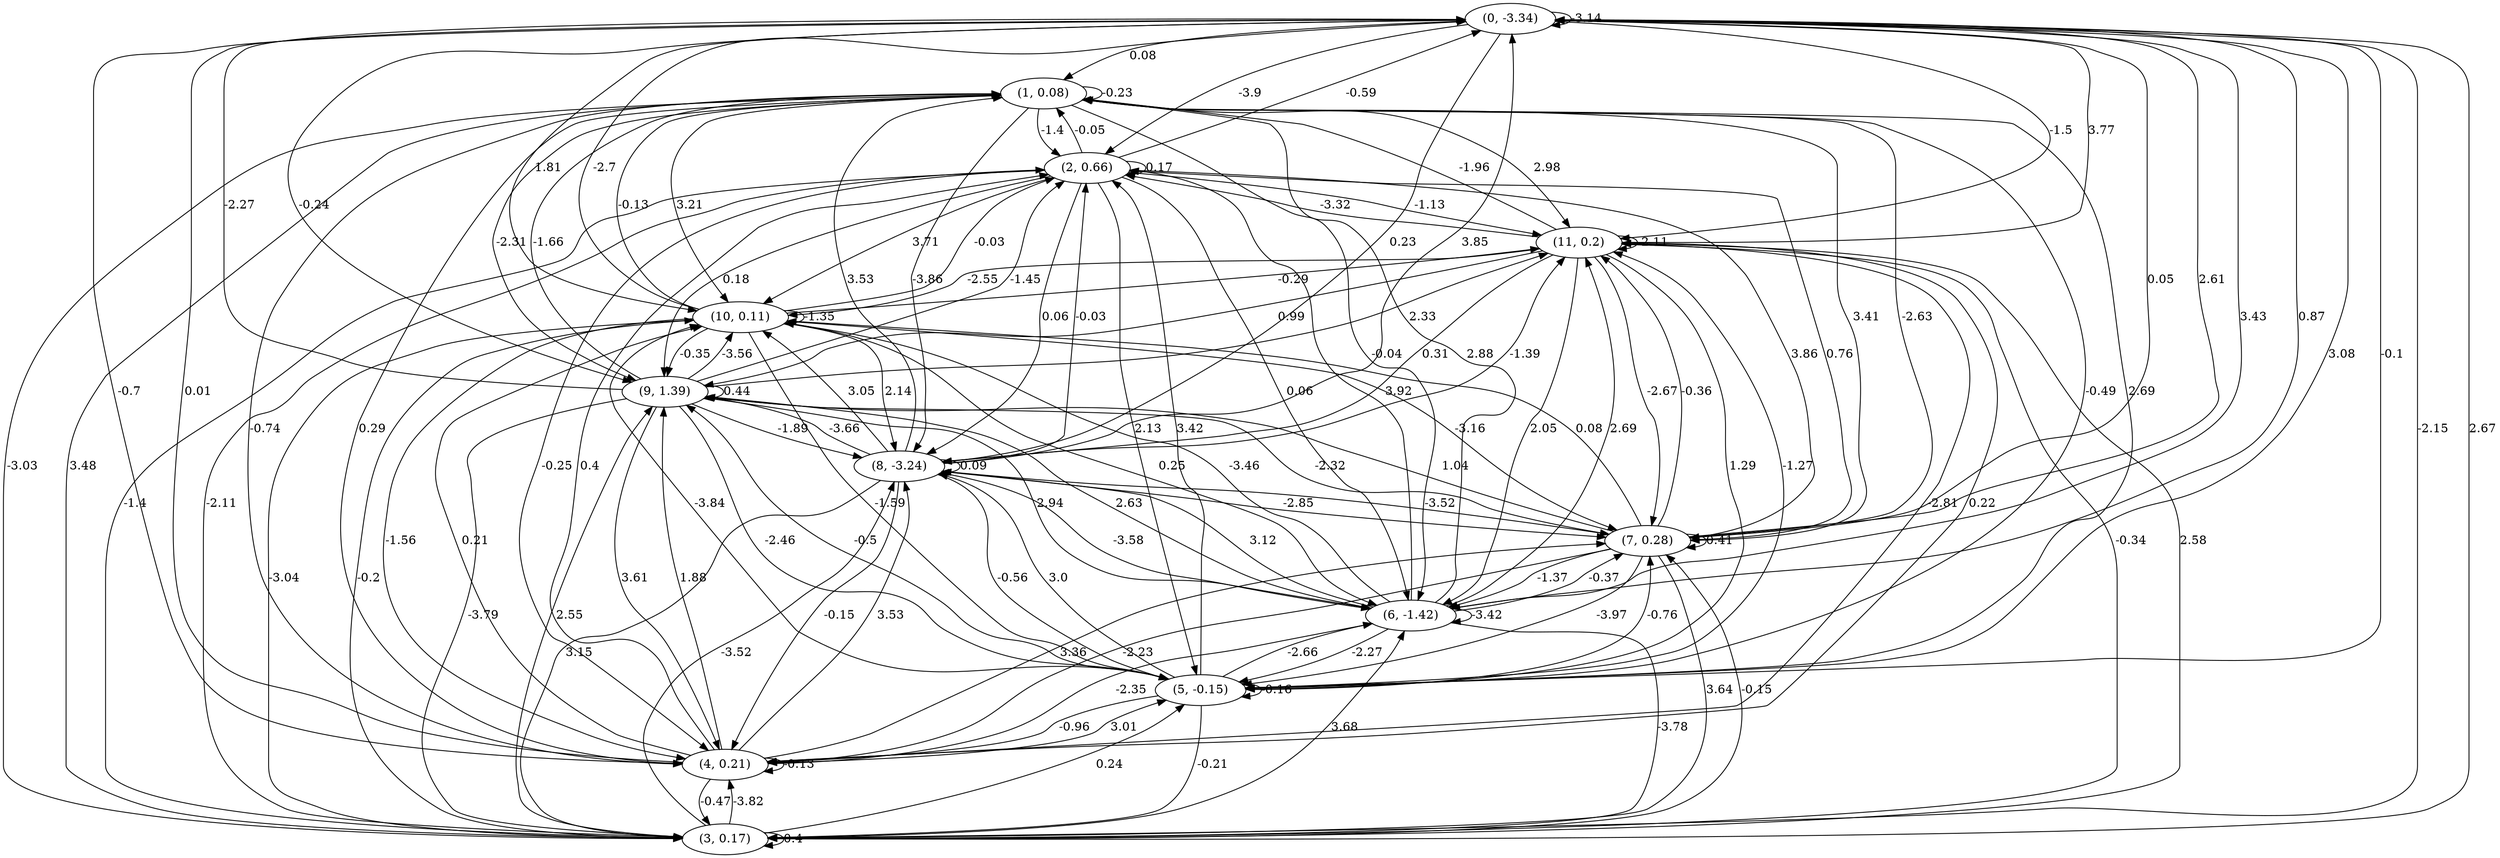 digraph {
    0 [ label = "(0, -3.34)" ]
    1 [ label = "(1, 0.08)" ]
    2 [ label = "(2, 0.66)" ]
    3 [ label = "(3, 0.17)" ]
    4 [ label = "(4, 0.21)" ]
    5 [ label = "(5, -0.15)" ]
    6 [ label = "(6, -1.42)" ]
    7 [ label = "(7, 0.28)" ]
    8 [ label = "(8, -3.24)" ]
    9 [ label = "(9, 1.39)" ]
    10 [ label = "(10, 0.11)" ]
    11 [ label = "(11, 0.2)" ]
    0 -> 0 [ label = "-3.14" ]
    1 -> 1 [ label = "-0.23" ]
    2 -> 2 [ label = "0.17" ]
    3 -> 3 [ label = "0.4" ]
    4 -> 4 [ label = "-0.13" ]
    5 -> 5 [ label = "-0.16" ]
    6 -> 6 [ label = "-3.42" ]
    7 -> 7 [ label = "0.41" ]
    8 -> 8 [ label = "0.09" ]
    9 -> 9 [ label = "0.44" ]
    10 -> 10 [ label = "-1.35" ]
    11 -> 11 [ label = "-2.11" ]
    2 -> 0 [ label = "-0.59" ]
    3 -> 0 [ label = "2.67" ]
    4 -> 0 [ label = "0.01" ]
    5 -> 0 [ label = "-0.1" ]
    6 -> 0 [ label = "0.87" ]
    7 -> 0 [ label = "2.61" ]
    8 -> 0 [ label = "3.85" ]
    9 -> 0 [ label = "-2.27" ]
    10 -> 0 [ label = "-2.7" ]
    11 -> 0 [ label = "3.77" ]
    0 -> 1 [ label = "0.08" ]
    2 -> 1 [ label = "-0.05" ]
    3 -> 1 [ label = "3.48" ]
    4 -> 1 [ label = "0.29" ]
    5 -> 1 [ label = "2.69" ]
    6 -> 1 [ label = "2.88" ]
    7 -> 1 [ label = "-2.63" ]
    8 -> 1 [ label = "3.53" ]
    9 -> 1 [ label = "-1.66" ]
    10 -> 1 [ label = "-0.13" ]
    11 -> 1 [ label = "-1.96" ]
    0 -> 2 [ label = "-3.9" ]
    1 -> 2 [ label = "-1.4" ]
    3 -> 2 [ label = "-2.11" ]
    4 -> 2 [ label = "0.4" ]
    5 -> 2 [ label = "3.42" ]
    6 -> 2 [ label = "3.92" ]
    7 -> 2 [ label = "0.76" ]
    8 -> 2 [ label = "-0.03" ]
    9 -> 2 [ label = "-1.45" ]
    10 -> 2 [ label = "-0.03" ]
    11 -> 2 [ label = "-3.32" ]
    0 -> 3 [ label = "-2.15" ]
    1 -> 3 [ label = "-3.03" ]
    2 -> 3 [ label = "-1.4" ]
    4 -> 3 [ label = "-0.47" ]
    5 -> 3 [ label = "-0.21" ]
    6 -> 3 [ label = "-3.78" ]
    7 -> 3 [ label = "3.64" ]
    8 -> 3 [ label = "3.15" ]
    9 -> 3 [ label = "-3.79" ]
    10 -> 3 [ label = "-3.04" ]
    11 -> 3 [ label = "-0.34" ]
    0 -> 4 [ label = "-0.7" ]
    1 -> 4 [ label = "-0.74" ]
    2 -> 4 [ label = "-0.25" ]
    3 -> 4 [ label = "-3.82" ]
    5 -> 4 [ label = "-0.96" ]
    7 -> 4 [ label = "-2.23" ]
    8 -> 4 [ label = "-0.15" ]
    9 -> 4 [ label = "3.61" ]
    10 -> 4 [ label = "-1.56" ]
    11 -> 4 [ label = "-2.81" ]
    0 -> 5 [ label = "3.08" ]
    1 -> 5 [ label = "-0.49" ]
    2 -> 5 [ label = "2.13" ]
    3 -> 5 [ label = "0.24" ]
    4 -> 5 [ label = "3.01" ]
    6 -> 5 [ label = "-2.27" ]
    7 -> 5 [ label = "-3.97" ]
    8 -> 5 [ label = "-0.56" ]
    9 -> 5 [ label = "-2.46" ]
    10 -> 5 [ label = "-1.59" ]
    11 -> 5 [ label = "1.29" ]
    0 -> 6 [ label = "3.43" ]
    1 -> 6 [ label = "-0.04" ]
    2 -> 6 [ label = "0.06" ]
    3 -> 6 [ label = "3.68" ]
    4 -> 6 [ label = "-2.35" ]
    5 -> 6 [ label = "-2.66" ]
    7 -> 6 [ label = "-1.37" ]
    8 -> 6 [ label = "-3.58" ]
    9 -> 6 [ label = "2.94" ]
    10 -> 6 [ label = "0.25" ]
    11 -> 6 [ label = "2.05" ]
    0 -> 7 [ label = "0.05" ]
    1 -> 7 [ label = "3.41" ]
    2 -> 7 [ label = "3.86" ]
    3 -> 7 [ label = "-0.15" ]
    4 -> 7 [ label = "3.36" ]
    5 -> 7 [ label = "-0.76" ]
    6 -> 7 [ label = "-0.37" ]
    8 -> 7 [ label = "-2.85" ]
    9 -> 7 [ label = "-2.32" ]
    10 -> 7 [ label = "-3.16" ]
    11 -> 7 [ label = "-2.67" ]
    0 -> 8 [ label = "0.23" ]
    1 -> 8 [ label = "-3.86" ]
    2 -> 8 [ label = "0.06" ]
    3 -> 8 [ label = "-3.52" ]
    4 -> 8 [ label = "3.53" ]
    5 -> 8 [ label = "3.0" ]
    6 -> 8 [ label = "3.12" ]
    7 -> 8 [ label = "-3.52" ]
    9 -> 8 [ label = "-1.89" ]
    10 -> 8 [ label = "2.14" ]
    11 -> 8 [ label = "0.31" ]
    0 -> 9 [ label = "-0.24" ]
    1 -> 9 [ label = "-2.31" ]
    2 -> 9 [ label = "0.18" ]
    3 -> 9 [ label = "2.55" ]
    4 -> 9 [ label = "1.88" ]
    5 -> 9 [ label = "-0.5" ]
    6 -> 9 [ label = "2.63" ]
    7 -> 9 [ label = "1.04" ]
    8 -> 9 [ label = "-3.66" ]
    10 -> 9 [ label = "-0.35" ]
    11 -> 9 [ label = "0.99" ]
    0 -> 10 [ label = "1.81" ]
    1 -> 10 [ label = "3.21" ]
    2 -> 10 [ label = "3.71" ]
    3 -> 10 [ label = "-0.2" ]
    4 -> 10 [ label = "0.21" ]
    5 -> 10 [ label = "-3.84" ]
    6 -> 10 [ label = "-3.46" ]
    7 -> 10 [ label = "0.08" ]
    8 -> 10 [ label = "3.05" ]
    9 -> 10 [ label = "-3.56" ]
    11 -> 10 [ label = "-2.55" ]
    0 -> 11 [ label = "-1.5" ]
    1 -> 11 [ label = "2.98" ]
    2 -> 11 [ label = "-1.13" ]
    3 -> 11 [ label = "2.58" ]
    4 -> 11 [ label = "0.22" ]
    5 -> 11 [ label = "-1.27" ]
    6 -> 11 [ label = "2.69" ]
    7 -> 11 [ label = "-0.36" ]
    8 -> 11 [ label = "-1.39" ]
    9 -> 11 [ label = "2.33" ]
    10 -> 11 [ label = "-0.29" ]
}

